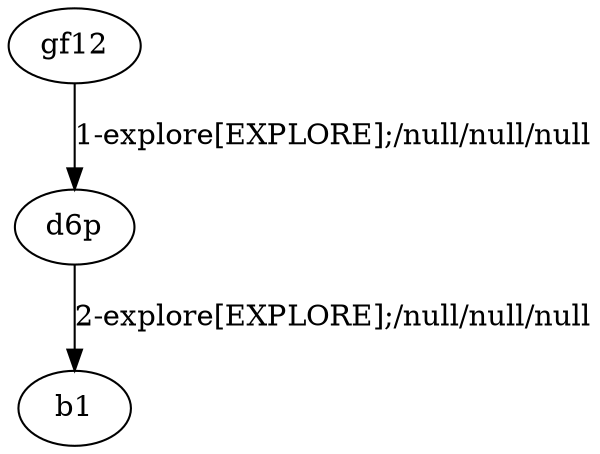 # Total number of goals covered by this test: 1
# d6p --> b1

digraph g {
"gf12" -> "d6p" [label = "1-explore[EXPLORE];/null/null/null"];
"d6p" -> "b1" [label = "2-explore[EXPLORE];/null/null/null"];
}